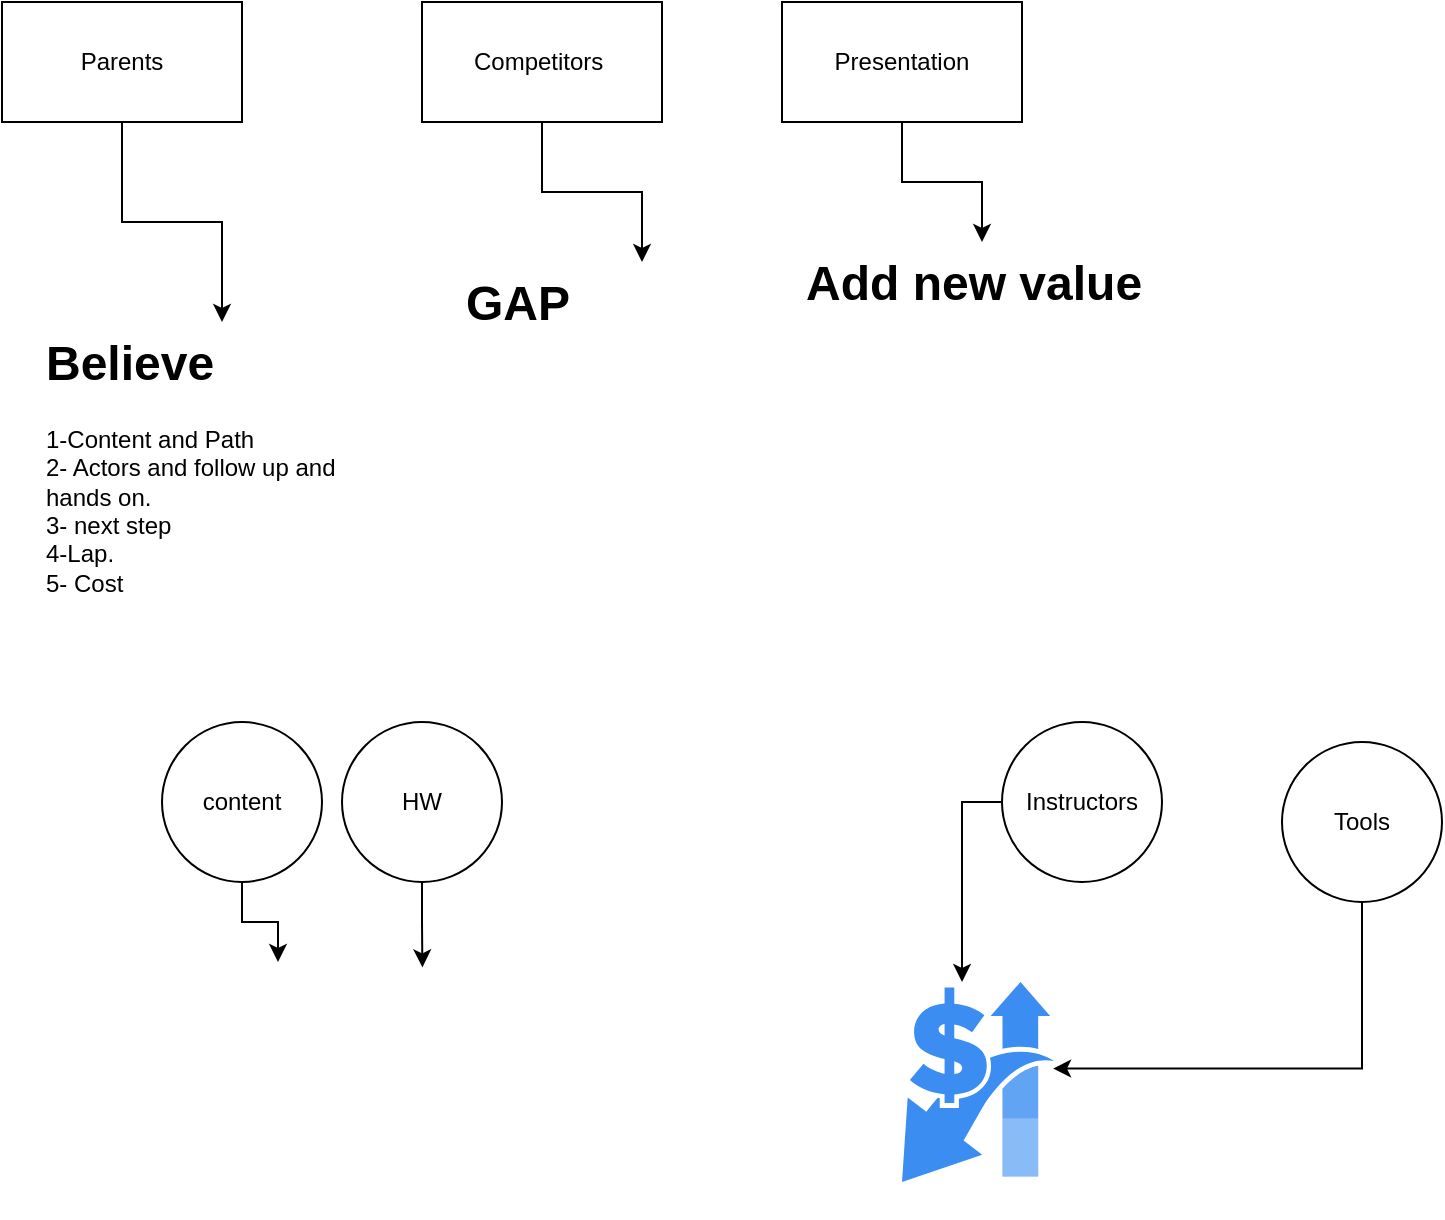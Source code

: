 <mxfile version="27.1.6">
  <diagram name="Page-1" id="PUH9PuSUtaK5ZjIOXv3t">
    <mxGraphModel dx="1228" dy="602" grid="1" gridSize="10" guides="1" tooltips="1" connect="1" arrows="1" fold="1" page="1" pageScale="1" pageWidth="850" pageHeight="1100" math="0" shadow="0">
      <root>
        <mxCell id="0" />
        <mxCell id="1" parent="0" />
        <mxCell id="pXVpYt70onAIOGzY6Nei-33" style="edgeStyle=orthogonalEdgeStyle;rounded=0;orthogonalLoop=1;jettySize=auto;html=1;" edge="1" parent="1" source="pXVpYt70onAIOGzY6Nei-30" target="pXVpYt70onAIOGzY6Nei-34">
          <mxGeometry relative="1" as="geometry">
            <mxPoint x="100" y="150.0" as="targetPoint" />
          </mxGeometry>
        </mxCell>
        <mxCell id="pXVpYt70onAIOGzY6Nei-30" value="Parents" style="rounded=0;whiteSpace=wrap;html=1;" vertex="1" parent="1">
          <mxGeometry x="40" y="50" width="120" height="60" as="geometry" />
        </mxCell>
        <mxCell id="pXVpYt70onAIOGzY6Nei-36" style="edgeStyle=orthogonalEdgeStyle;rounded=0;orthogonalLoop=1;jettySize=auto;html=1;" edge="1" parent="1" source="pXVpYt70onAIOGzY6Nei-31" target="pXVpYt70onAIOGzY6Nei-35">
          <mxGeometry relative="1" as="geometry" />
        </mxCell>
        <mxCell id="pXVpYt70onAIOGzY6Nei-31" value="Competitors&amp;nbsp;" style="rounded=0;whiteSpace=wrap;html=1;" vertex="1" parent="1">
          <mxGeometry x="250" y="50" width="120" height="60" as="geometry" />
        </mxCell>
        <mxCell id="pXVpYt70onAIOGzY6Nei-38" style="edgeStyle=orthogonalEdgeStyle;rounded=0;orthogonalLoop=1;jettySize=auto;html=1;entryX=0.5;entryY=0;entryDx=0;entryDy=0;" edge="1" parent="1" source="pXVpYt70onAIOGzY6Nei-32" target="pXVpYt70onAIOGzY6Nei-37">
          <mxGeometry relative="1" as="geometry" />
        </mxCell>
        <mxCell id="pXVpYt70onAIOGzY6Nei-32" value="Presentation" style="rounded=0;whiteSpace=wrap;html=1;" vertex="1" parent="1">
          <mxGeometry x="430" y="50" width="120" height="60" as="geometry" />
        </mxCell>
        <mxCell id="pXVpYt70onAIOGzY6Nei-34" value="&lt;h1 style=&quot;margin-top: 0px;&quot;&gt;Believe&lt;/h1&gt;&lt;div&gt;1-Content and Path&lt;/div&gt;&lt;div&gt;2- Actors and follow up and hands on.&lt;/div&gt;&lt;div&gt;3- next step&lt;/div&gt;&lt;div&gt;4-Lap.&lt;/div&gt;&lt;div&gt;5- Cost&lt;/div&gt;&lt;div&gt;&lt;br&gt;&lt;/div&gt;" style="text;html=1;whiteSpace=wrap;overflow=hidden;rounded=0;" vertex="1" parent="1">
          <mxGeometry x="60" y="210" width="180" height="140" as="geometry" />
        </mxCell>
        <mxCell id="pXVpYt70onAIOGzY6Nei-35" value="&lt;h1 style=&quot;margin-top: 0px;&quot;&gt;GAP&lt;/h1&gt;" style="text;html=1;whiteSpace=wrap;overflow=hidden;rounded=0;" vertex="1" parent="1">
          <mxGeometry x="270" y="180" width="180" height="120" as="geometry" />
        </mxCell>
        <mxCell id="pXVpYt70onAIOGzY6Nei-37" value="&lt;h1 style=&quot;margin-top: 0px;&quot;&gt;Add new value&lt;/h1&gt;" style="text;html=1;whiteSpace=wrap;overflow=hidden;rounded=0;" vertex="1" parent="1">
          <mxGeometry x="440" y="170" width="180" height="120" as="geometry" />
        </mxCell>
        <mxCell id="pXVpYt70onAIOGzY6Nei-40" value="" style="shape=image;html=1;verticalAlign=top;verticalLabelPosition=bottom;labelBackgroundColor=#ffffff;imageAspect=0;aspect=fixed;image=https://cdn4.iconfinder.com/data/icons/success-filloutline/64/Income-cash-money-banking-business-128.png" vertex="1" parent="1">
          <mxGeometry x="146" y="530" width="128" height="128" as="geometry" />
        </mxCell>
        <mxCell id="pXVpYt70onAIOGzY6Nei-42" style="edgeStyle=orthogonalEdgeStyle;rounded=0;orthogonalLoop=1;jettySize=auto;html=1;entryX=0.25;entryY=0;entryDx=0;entryDy=0;" edge="1" parent="1" source="pXVpYt70onAIOGzY6Nei-41" target="pXVpYt70onAIOGzY6Nei-40">
          <mxGeometry relative="1" as="geometry" />
        </mxCell>
        <mxCell id="pXVpYt70onAIOGzY6Nei-41" value="content" style="ellipse;whiteSpace=wrap;html=1;aspect=fixed;" vertex="1" parent="1">
          <mxGeometry x="120" y="410" width="80" height="80" as="geometry" />
        </mxCell>
        <mxCell id="pXVpYt70onAIOGzY6Nei-43" value="HW" style="ellipse;whiteSpace=wrap;html=1;aspect=fixed;" vertex="1" parent="1">
          <mxGeometry x="210" y="410" width="80" height="80" as="geometry" />
        </mxCell>
        <mxCell id="pXVpYt70onAIOGzY6Nei-44" style="edgeStyle=orthogonalEdgeStyle;rounded=0;orthogonalLoop=1;jettySize=auto;html=1;entryX=0.814;entryY=0.021;entryDx=0;entryDy=0;entryPerimeter=0;" edge="1" parent="1" source="pXVpYt70onAIOGzY6Nei-43" target="pXVpYt70onAIOGzY6Nei-40">
          <mxGeometry relative="1" as="geometry" />
        </mxCell>
        <mxCell id="pXVpYt70onAIOGzY6Nei-45" value="" style="sketch=0;html=1;aspect=fixed;strokeColor=none;shadow=0;fillColor=#3B8DF1;verticalAlign=top;labelPosition=center;verticalLabelPosition=bottom;shape=mxgraph.gcp2.cost_arrows" vertex="1" parent="1">
          <mxGeometry x="490" y="540" width="76" height="100" as="geometry" />
        </mxCell>
        <mxCell id="pXVpYt70onAIOGzY6Nei-46" value="Instructors" style="ellipse;whiteSpace=wrap;html=1;aspect=fixed;" vertex="1" parent="1">
          <mxGeometry x="540" y="410" width="80" height="80" as="geometry" />
        </mxCell>
        <mxCell id="pXVpYt70onAIOGzY6Nei-47" style="edgeStyle=orthogonalEdgeStyle;rounded=0;orthogonalLoop=1;jettySize=auto;html=1;entryX=0.395;entryY=0;entryDx=0;entryDy=0;entryPerimeter=0;" edge="1" parent="1" source="pXVpYt70onAIOGzY6Nei-46">
          <mxGeometry relative="1" as="geometry">
            <mxPoint x="520.02" y="540" as="targetPoint" />
          </mxGeometry>
        </mxCell>
        <mxCell id="pXVpYt70onAIOGzY6Nei-48" value="Tools" style="ellipse;whiteSpace=wrap;html=1;aspect=fixed;" vertex="1" parent="1">
          <mxGeometry x="680" y="420" width="80" height="80" as="geometry" />
        </mxCell>
        <mxCell id="pXVpYt70onAIOGzY6Nei-50" style="edgeStyle=orthogonalEdgeStyle;rounded=0;orthogonalLoop=1;jettySize=auto;html=1;entryX=0.994;entryY=0.433;entryDx=0;entryDy=0;entryPerimeter=0;" edge="1" parent="1" source="pXVpYt70onAIOGzY6Nei-48">
          <mxGeometry relative="1" as="geometry">
            <mxPoint x="565.544" y="583.3" as="targetPoint" />
            <Array as="points">
              <mxPoint x="720" y="583" />
            </Array>
          </mxGeometry>
        </mxCell>
      </root>
    </mxGraphModel>
  </diagram>
</mxfile>
